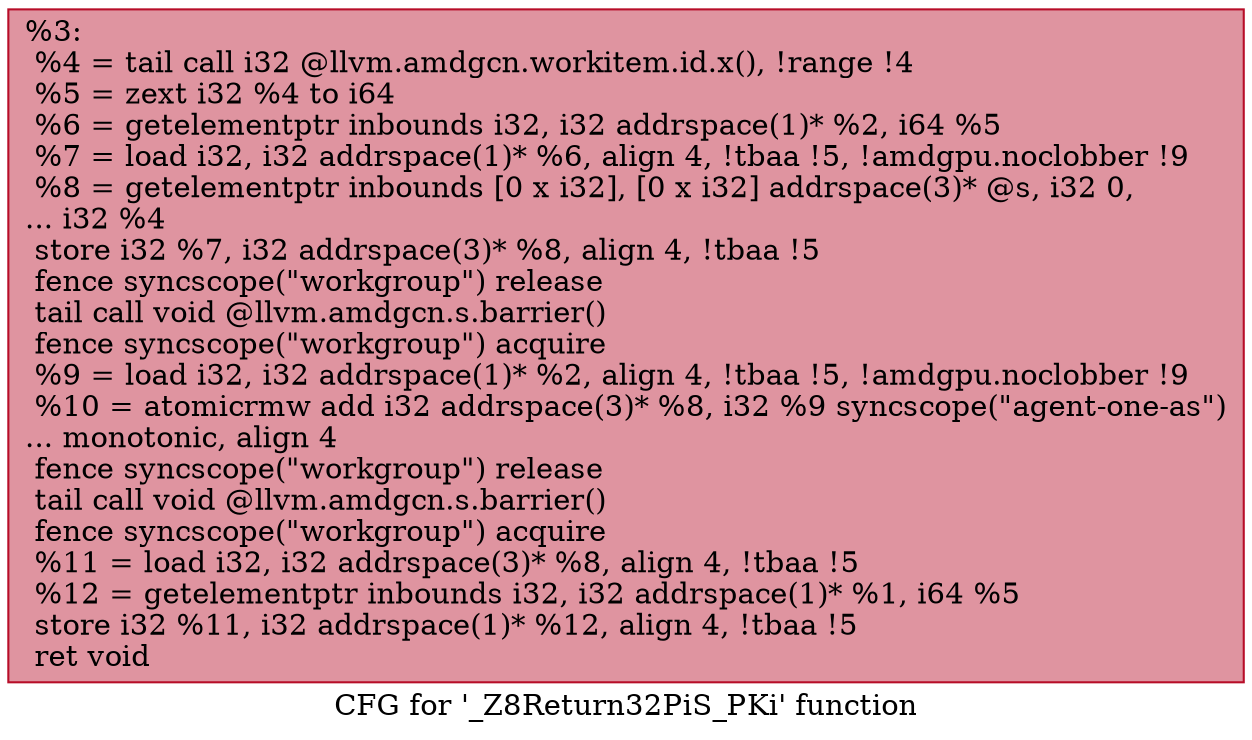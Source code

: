 digraph "CFG for '_Z8Return32PiS_PKi' function" {
	label="CFG for '_Z8Return32PiS_PKi' function";

	Node0x4bd36a0 [shape=record,color="#b70d28ff", style=filled, fillcolor="#b70d2870",label="{%3:\l  %4 = tail call i32 @llvm.amdgcn.workitem.id.x(), !range !4\l  %5 = zext i32 %4 to i64\l  %6 = getelementptr inbounds i32, i32 addrspace(1)* %2, i64 %5\l  %7 = load i32, i32 addrspace(1)* %6, align 4, !tbaa !5, !amdgpu.noclobber !9\l  %8 = getelementptr inbounds [0 x i32], [0 x i32] addrspace(3)* @s, i32 0,\l... i32 %4\l  store i32 %7, i32 addrspace(3)* %8, align 4, !tbaa !5\l  fence syncscope(\"workgroup\") release\l  tail call void @llvm.amdgcn.s.barrier()\l  fence syncscope(\"workgroup\") acquire\l  %9 = load i32, i32 addrspace(1)* %2, align 4, !tbaa !5, !amdgpu.noclobber !9\l  %10 = atomicrmw add i32 addrspace(3)* %8, i32 %9 syncscope(\"agent-one-as\")\l... monotonic, align 4\l  fence syncscope(\"workgroup\") release\l  tail call void @llvm.amdgcn.s.barrier()\l  fence syncscope(\"workgroup\") acquire\l  %11 = load i32, i32 addrspace(3)* %8, align 4, !tbaa !5\l  %12 = getelementptr inbounds i32, i32 addrspace(1)* %1, i64 %5\l  store i32 %11, i32 addrspace(1)* %12, align 4, !tbaa !5\l  ret void\l}"];
}
